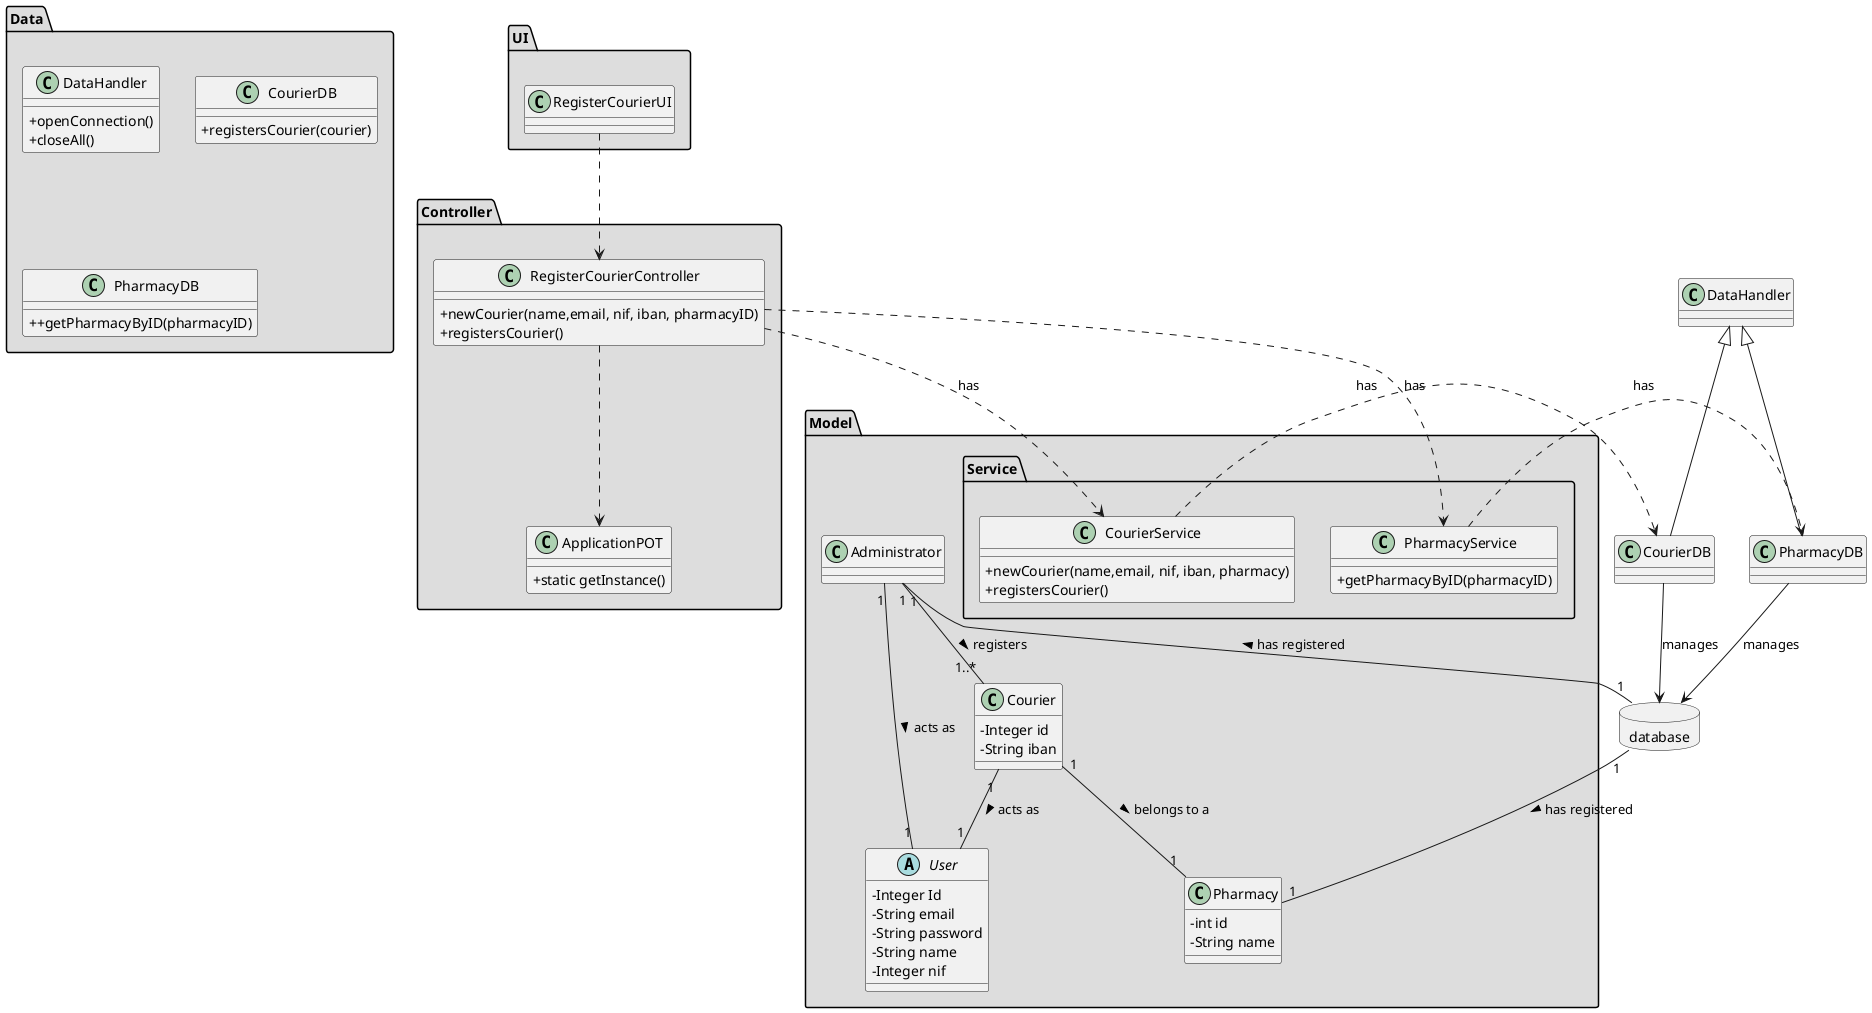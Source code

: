 @startuml
skinparam classAttributeIconSize 0

package "UI" #DDDDDD{
class RegisterCourierUI {

}
}
package "Controller" #DDDDDD {
class RegisterCourierController{
+newCourier(name,email, nif, iban, pharmacyID)
+registersCourier()
}

class ApplicationPOT
{
  +static getInstance()
}
}


package "Model" #DDDDDD {
package "Service" #DDDDDD {
   class CourierService{
          +newCourier(name,email, nif, iban, pharmacy)
          +registersCourier()

      }

      class PharmacyService{
                +getPharmacyByID(pharmacyID)
            }
 }
}

package "Model" #DDDDDD {
abstract class User{
-Integer Id
-String email
-String password
-String name
-Integer nif
}

class Courier {
      -Integer id
      -String iban
}

class Administrator {
}


class Pharmacy{
-   int id
-   String name
}


}

package "Data" #DDDDDD {
class DataHandler{
    +openConnection()
    +closeAll()
}

class CourierDB{
 +registersCourier(courier)
  }

  class PharmacyDB{
   ++getPharmacyByID(pharmacyID)
    }
}
database database{

}
class CourierDB extends DataHandler
class PharmacyDB extends DataHandler

RegisterCourierController ..> ApplicationPOT
RegisterCourierUI ..> RegisterCourierController
RegisterCourierController ..> CourierService : has
RegisterCourierController ..> PharmacyService : has
CourierService ..> CourierDB : has
PharmacyService ..> PharmacyDB : has
CourierDB --> database : manages
PharmacyDB --> database : manages

database "1" -- "1" Administrator : has registered >
database "1" -- "1" Pharmacy : has registered >
Administrator "1" -- "1..*" Courier : registers >
Courier "1" -- "1" User: acts as  >
Courier "1" -- "1" Pharmacy: belongs to a  >
Administrator "1" -- "1" User: acts as  >

@enduml